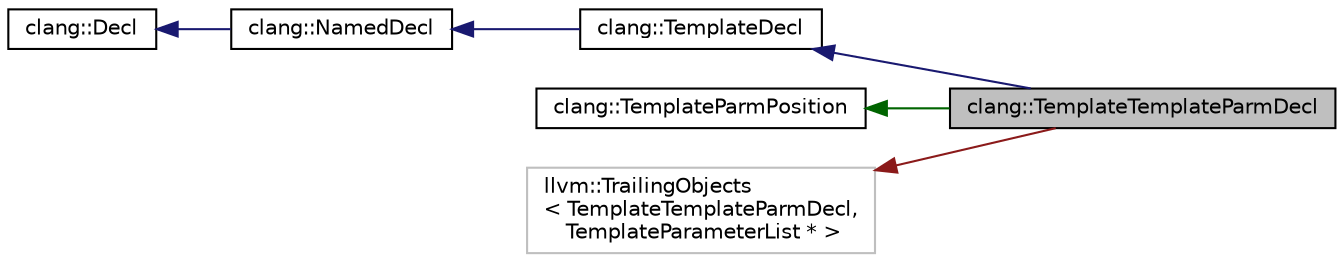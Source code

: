 digraph "clang::TemplateTemplateParmDecl"
{
 // LATEX_PDF_SIZE
  bgcolor="transparent";
  edge [fontname="Helvetica",fontsize="10",labelfontname="Helvetica",labelfontsize="10"];
  node [fontname="Helvetica",fontsize="10",shape=record];
  rankdir="LR";
  Node1 [label="clang::TemplateTemplateParmDecl",height=0.2,width=0.4,color="black", fillcolor="grey75", style="filled", fontcolor="black",tooltip="TemplateTemplateParmDecl - Declares a template template parameter, e.g., \"T\" in."];
  Node2 -> Node1 [dir="back",color="midnightblue",fontsize="10",style="solid",fontname="Helvetica"];
  Node2 [label="clang::TemplateDecl",height=0.2,width=0.4,color="black",URL="$classclang_1_1TemplateDecl.html",tooltip="The base class of all kinds of template declarations (e.g., class, function, etc.)."];
  Node3 -> Node2 [dir="back",color="midnightblue",fontsize="10",style="solid",fontname="Helvetica"];
  Node3 [label="clang::NamedDecl",height=0.2,width=0.4,color="black",URL="$classclang_1_1NamedDecl.html",tooltip="This represents a decl that may have a name."];
  Node4 -> Node3 [dir="back",color="midnightblue",fontsize="10",style="solid",fontname="Helvetica"];
  Node4 [label="clang::Decl",height=0.2,width=0.4,color="black",URL="$classclang_1_1Decl.html",tooltip="Decl - This represents one declaration (or definition), e.g."];
  Node5 -> Node1 [dir="back",color="darkgreen",fontsize="10",style="solid",fontname="Helvetica"];
  Node5 [label="clang::TemplateParmPosition",height=0.2,width=0.4,color="black",URL="$classclang_1_1TemplateParmPosition.html",tooltip="Defines the position of a template parameter within a template parameter list."];
  Node6 -> Node1 [dir="back",color="firebrick4",fontsize="10",style="solid",fontname="Helvetica"];
  Node6 [label="llvm::TrailingObjects\l\< TemplateTemplateParmDecl,\l TemplateParameterList * \>",height=0.2,width=0.4,color="grey75",tooltip=" "];
}
